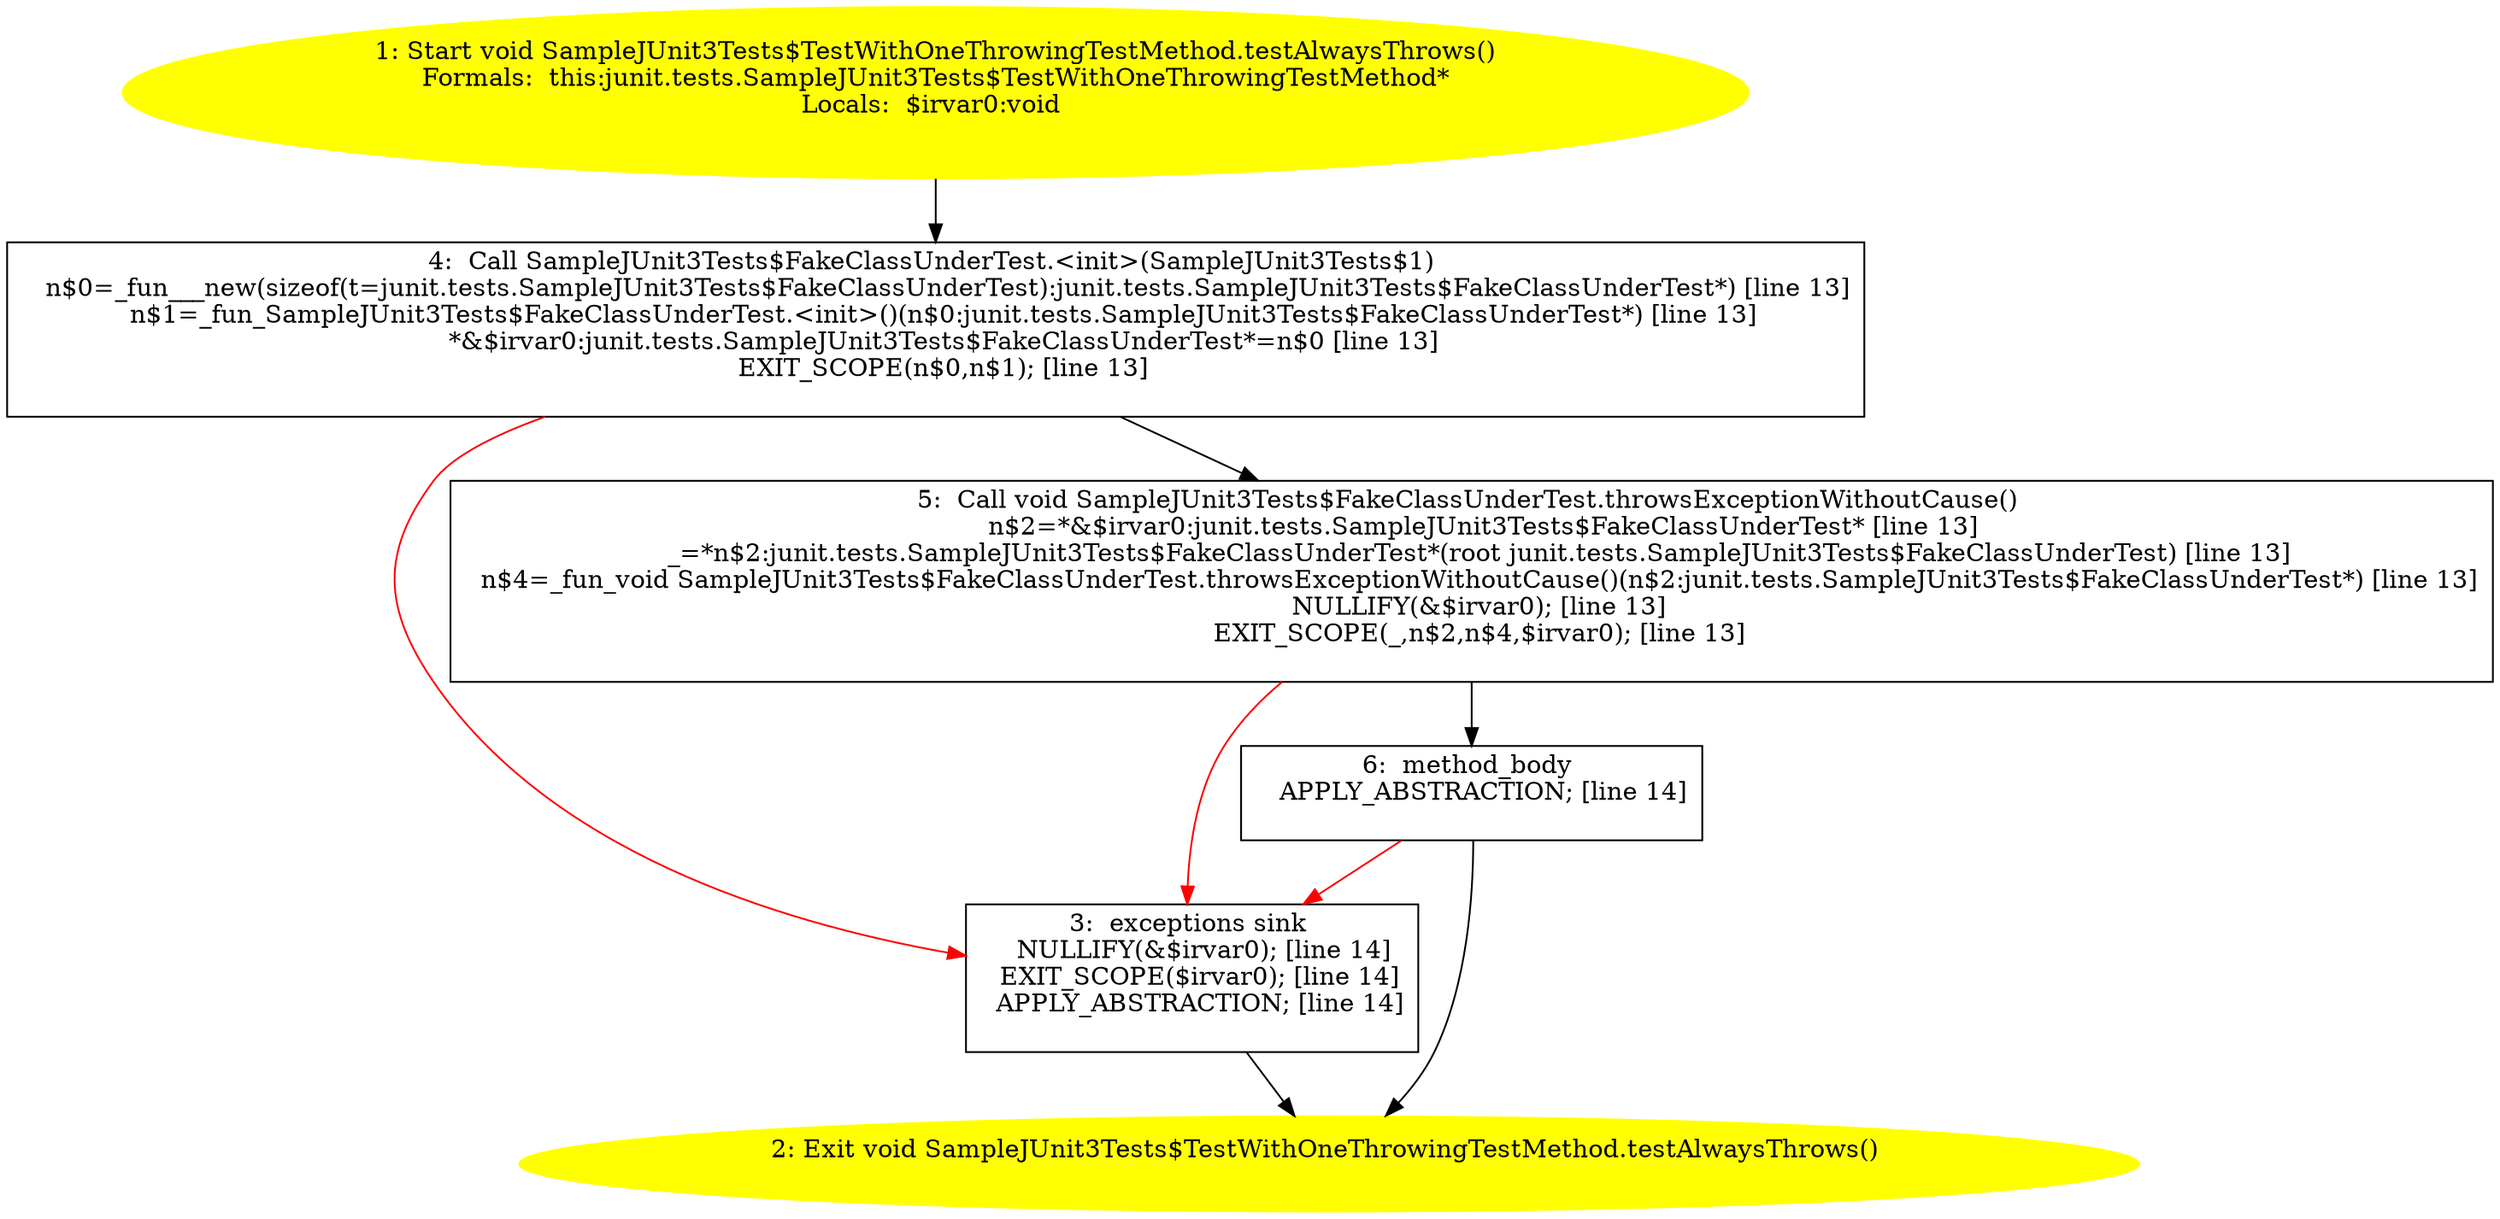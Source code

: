 /* @generated */
digraph cfg {
"junit.tests.SampleJUnit3Tests$TestWithOneThrowingTestMethod.testAlwaysThrows():void.c3cbe643f767d54693995efe18b26f51_1" [label="1: Start void SampleJUnit3Tests$TestWithOneThrowingTestMethod.testAlwaysThrows()\nFormals:  this:junit.tests.SampleJUnit3Tests$TestWithOneThrowingTestMethod*\nLocals:  $irvar0:void \n  " color=yellow style=filled]
	

	 "junit.tests.SampleJUnit3Tests$TestWithOneThrowingTestMethod.testAlwaysThrows():void.c3cbe643f767d54693995efe18b26f51_1" -> "junit.tests.SampleJUnit3Tests$TestWithOneThrowingTestMethod.testAlwaysThrows():void.c3cbe643f767d54693995efe18b26f51_4" ;
"junit.tests.SampleJUnit3Tests$TestWithOneThrowingTestMethod.testAlwaysThrows():void.c3cbe643f767d54693995efe18b26f51_2" [label="2: Exit void SampleJUnit3Tests$TestWithOneThrowingTestMethod.testAlwaysThrows() \n  " color=yellow style=filled]
	

"junit.tests.SampleJUnit3Tests$TestWithOneThrowingTestMethod.testAlwaysThrows():void.c3cbe643f767d54693995efe18b26f51_3" [label="3:  exceptions sink \n   NULLIFY(&$irvar0); [line 14]\n  EXIT_SCOPE($irvar0); [line 14]\n  APPLY_ABSTRACTION; [line 14]\n " shape="box"]
	

	 "junit.tests.SampleJUnit3Tests$TestWithOneThrowingTestMethod.testAlwaysThrows():void.c3cbe643f767d54693995efe18b26f51_3" -> "junit.tests.SampleJUnit3Tests$TestWithOneThrowingTestMethod.testAlwaysThrows():void.c3cbe643f767d54693995efe18b26f51_2" ;
"junit.tests.SampleJUnit3Tests$TestWithOneThrowingTestMethod.testAlwaysThrows():void.c3cbe643f767d54693995efe18b26f51_4" [label="4:  Call SampleJUnit3Tests$FakeClassUnderTest.<init>(SampleJUnit3Tests$1) \n   n$0=_fun___new(sizeof(t=junit.tests.SampleJUnit3Tests$FakeClassUnderTest):junit.tests.SampleJUnit3Tests$FakeClassUnderTest*) [line 13]\n  n$1=_fun_SampleJUnit3Tests$FakeClassUnderTest.<init>()(n$0:junit.tests.SampleJUnit3Tests$FakeClassUnderTest*) [line 13]\n  *&$irvar0:junit.tests.SampleJUnit3Tests$FakeClassUnderTest*=n$0 [line 13]\n  EXIT_SCOPE(n$0,n$1); [line 13]\n " shape="box"]
	

	 "junit.tests.SampleJUnit3Tests$TestWithOneThrowingTestMethod.testAlwaysThrows():void.c3cbe643f767d54693995efe18b26f51_4" -> "junit.tests.SampleJUnit3Tests$TestWithOneThrowingTestMethod.testAlwaysThrows():void.c3cbe643f767d54693995efe18b26f51_5" ;
	 "junit.tests.SampleJUnit3Tests$TestWithOneThrowingTestMethod.testAlwaysThrows():void.c3cbe643f767d54693995efe18b26f51_4" -> "junit.tests.SampleJUnit3Tests$TestWithOneThrowingTestMethod.testAlwaysThrows():void.c3cbe643f767d54693995efe18b26f51_3" [color="red" ];
"junit.tests.SampleJUnit3Tests$TestWithOneThrowingTestMethod.testAlwaysThrows():void.c3cbe643f767d54693995efe18b26f51_5" [label="5:  Call void SampleJUnit3Tests$FakeClassUnderTest.throwsExceptionWithoutCause() \n   n$2=*&$irvar0:junit.tests.SampleJUnit3Tests$FakeClassUnderTest* [line 13]\n  _=*n$2:junit.tests.SampleJUnit3Tests$FakeClassUnderTest*(root junit.tests.SampleJUnit3Tests$FakeClassUnderTest) [line 13]\n  n$4=_fun_void SampleJUnit3Tests$FakeClassUnderTest.throwsExceptionWithoutCause()(n$2:junit.tests.SampleJUnit3Tests$FakeClassUnderTest*) [line 13]\n  NULLIFY(&$irvar0); [line 13]\n  EXIT_SCOPE(_,n$2,n$4,$irvar0); [line 13]\n " shape="box"]
	

	 "junit.tests.SampleJUnit3Tests$TestWithOneThrowingTestMethod.testAlwaysThrows():void.c3cbe643f767d54693995efe18b26f51_5" -> "junit.tests.SampleJUnit3Tests$TestWithOneThrowingTestMethod.testAlwaysThrows():void.c3cbe643f767d54693995efe18b26f51_6" ;
	 "junit.tests.SampleJUnit3Tests$TestWithOneThrowingTestMethod.testAlwaysThrows():void.c3cbe643f767d54693995efe18b26f51_5" -> "junit.tests.SampleJUnit3Tests$TestWithOneThrowingTestMethod.testAlwaysThrows():void.c3cbe643f767d54693995efe18b26f51_3" [color="red" ];
"junit.tests.SampleJUnit3Tests$TestWithOneThrowingTestMethod.testAlwaysThrows():void.c3cbe643f767d54693995efe18b26f51_6" [label="6:  method_body \n   APPLY_ABSTRACTION; [line 14]\n " shape="box"]
	

	 "junit.tests.SampleJUnit3Tests$TestWithOneThrowingTestMethod.testAlwaysThrows():void.c3cbe643f767d54693995efe18b26f51_6" -> "junit.tests.SampleJUnit3Tests$TestWithOneThrowingTestMethod.testAlwaysThrows():void.c3cbe643f767d54693995efe18b26f51_2" ;
	 "junit.tests.SampleJUnit3Tests$TestWithOneThrowingTestMethod.testAlwaysThrows():void.c3cbe643f767d54693995efe18b26f51_6" -> "junit.tests.SampleJUnit3Tests$TestWithOneThrowingTestMethod.testAlwaysThrows():void.c3cbe643f767d54693995efe18b26f51_3" [color="red" ];
}
